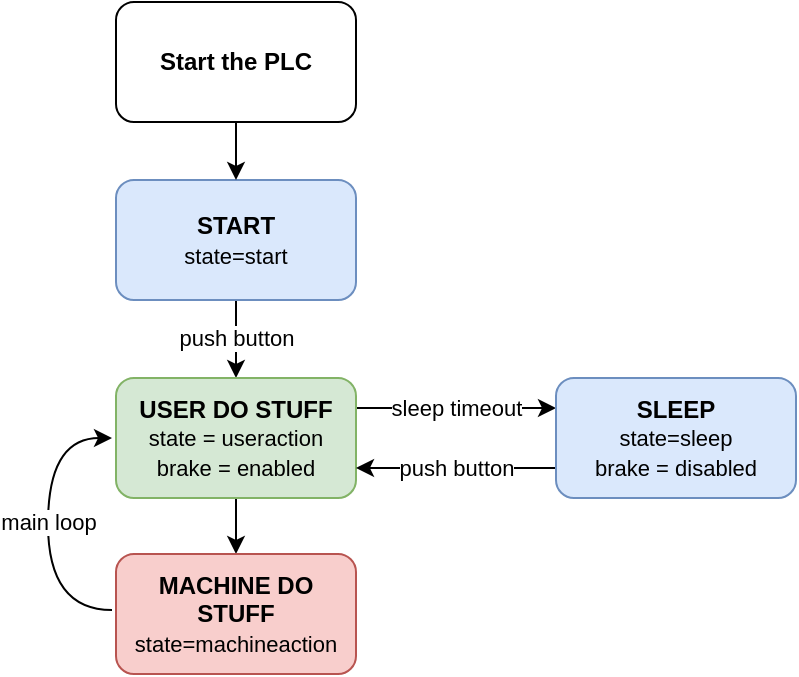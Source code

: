 <mxfile version="13.0.3" type="device"><diagram id="A65ZZIsyo_1WbhQ0TZIm" name="Page-1"><mxGraphModel dx="852" dy="534" grid="1" gridSize="10" guides="1" tooltips="1" connect="1" arrows="1" fold="1" page="1" pageScale="1" pageWidth="600" pageHeight="500" math="0" shadow="0"><root><mxCell id="0"/><mxCell id="1" parent="0"/><mxCell id="ydQiUM_DuG8ls4bAvtLo-18" value="push button" style="edgeStyle=orthogonalEdgeStyle;curved=1;orthogonalLoop=1;jettySize=auto;html=1;" parent="1" source="ydQiUM_DuG8ls4bAvtLo-1" target="ydQiUM_DuG8ls4bAvtLo-3" edge="1"><mxGeometry x="0.024" relative="1" as="geometry"><mxPoint as="offset"/></mxGeometry></mxCell><mxCell id="ydQiUM_DuG8ls4bAvtLo-1" value="&lt;b&gt;START&lt;/b&gt;&lt;br&gt;&lt;font style=&quot;font-size: 11px&quot;&gt;state=start&lt;/font&gt;" style="rounded=1;whiteSpace=wrap;html=1;fillColor=#dae8fc;strokeColor=#6c8ebf;" parent="1" vertex="1"><mxGeometry x="110" y="151" width="120" height="60" as="geometry"/></mxCell><mxCell id="ydQiUM_DuG8ls4bAvtLo-16" style="edgeStyle=orthogonalEdgeStyle;curved=1;orthogonalLoop=1;jettySize=auto;html=1;exitX=0.5;exitY=1;exitDx=0;exitDy=0;entryX=0.5;entryY=0;entryDx=0;entryDy=0;" parent="1" source="ydQiUM_DuG8ls4bAvtLo-2" target="ydQiUM_DuG8ls4bAvtLo-1" edge="1"><mxGeometry relative="1" as="geometry"/></mxCell><mxCell id="ydQiUM_DuG8ls4bAvtLo-2" value="&lt;b&gt;Start the PLC&lt;/b&gt;" style="rounded=1;whiteSpace=wrap;html=1;" parent="1" vertex="1"><mxGeometry x="110" y="62" width="120" height="60" as="geometry"/></mxCell><mxCell id="ydQiUM_DuG8ls4bAvtLo-9" value="sleep timeout" style="edgeStyle=orthogonalEdgeStyle;orthogonalLoop=1;jettySize=auto;html=1;exitX=1;exitY=0.25;exitDx=0;exitDy=0;entryX=0;entryY=0.25;entryDx=0;entryDy=0;curved=1;" parent="1" source="ydQiUM_DuG8ls4bAvtLo-3" target="ydQiUM_DuG8ls4bAvtLo-5" edge="1"><mxGeometry relative="1" as="geometry"/></mxCell><mxCell id="ydQiUM_DuG8ls4bAvtLo-19" value="" style="edgeStyle=orthogonalEdgeStyle;curved=1;orthogonalLoop=1;jettySize=auto;html=1;" parent="1" source="ydQiUM_DuG8ls4bAvtLo-3" target="ydQiUM_DuG8ls4bAvtLo-4" edge="1"><mxGeometry relative="1" as="geometry"/></mxCell><mxCell id="ydQiUM_DuG8ls4bAvtLo-3" value="&lt;b&gt;USER DO STUFF&lt;/b&gt;&lt;br&gt;&lt;font style=&quot;font-size: 11px&quot;&gt;state = useraction&lt;br&gt;brake = enabled&lt;/font&gt;" style="rounded=1;whiteSpace=wrap;html=1;fillColor=#d5e8d4;strokeColor=#82b366;" parent="1" vertex="1"><mxGeometry x="110" y="250" width="120" height="60" as="geometry"/></mxCell><mxCell id="ydQiUM_DuG8ls4bAvtLo-21" value="&lt;font style=&quot;font-size: 11px&quot;&gt;main loop&lt;/font&gt;" style="edgeStyle=orthogonalEdgeStyle;curved=1;orthogonalLoop=1;jettySize=auto;html=1;exitX=0;exitY=0.5;exitDx=0;exitDy=0;entryX=0;entryY=0.5;entryDx=0;entryDy=0;fontSize=10;" parent="1" edge="1"><mxGeometry x="0.013" relative="1" as="geometry"><mxPoint x="108" y="366" as="sourcePoint"/><mxPoint x="108" y="280" as="targetPoint"/><Array as="points"><mxPoint x="76" y="366"/><mxPoint x="76" y="280"/></Array><mxPoint as="offset"/></mxGeometry></mxCell><mxCell id="ydQiUM_DuG8ls4bAvtLo-4" value="&lt;b&gt;MACHINE DO STUFF&lt;/b&gt;&lt;br&gt;&lt;font style=&quot;font-size: 11px&quot;&gt;state=machineaction&lt;/font&gt;" style="rounded=1;whiteSpace=wrap;html=1;fillColor=#f8cecc;strokeColor=#b85450;" parent="1" vertex="1"><mxGeometry x="110" y="338" width="120" height="60" as="geometry"/></mxCell><mxCell id="ydQiUM_DuG8ls4bAvtLo-11" value="push button" style="edgeStyle=orthogonalEdgeStyle;curved=1;orthogonalLoop=1;jettySize=auto;html=1;exitX=0;exitY=0.75;exitDx=0;exitDy=0;entryX=1;entryY=0.75;entryDx=0;entryDy=0;" parent="1" source="ydQiUM_DuG8ls4bAvtLo-5" target="ydQiUM_DuG8ls4bAvtLo-3" edge="1"><mxGeometry relative="1" as="geometry"/></mxCell><mxCell id="ydQiUM_DuG8ls4bAvtLo-5" value="&lt;b&gt;SLEEP&lt;/b&gt;&lt;br&gt;&lt;font style=&quot;font-size: 11px&quot;&gt;state=sleep&lt;br&gt;brake = disabled&lt;/font&gt;" style="rounded=1;whiteSpace=wrap;html=1;fillColor=#dae8fc;strokeColor=#6c8ebf;" parent="1" vertex="1"><mxGeometry x="330" y="250" width="120" height="60" as="geometry"/></mxCell></root></mxGraphModel></diagram></mxfile>